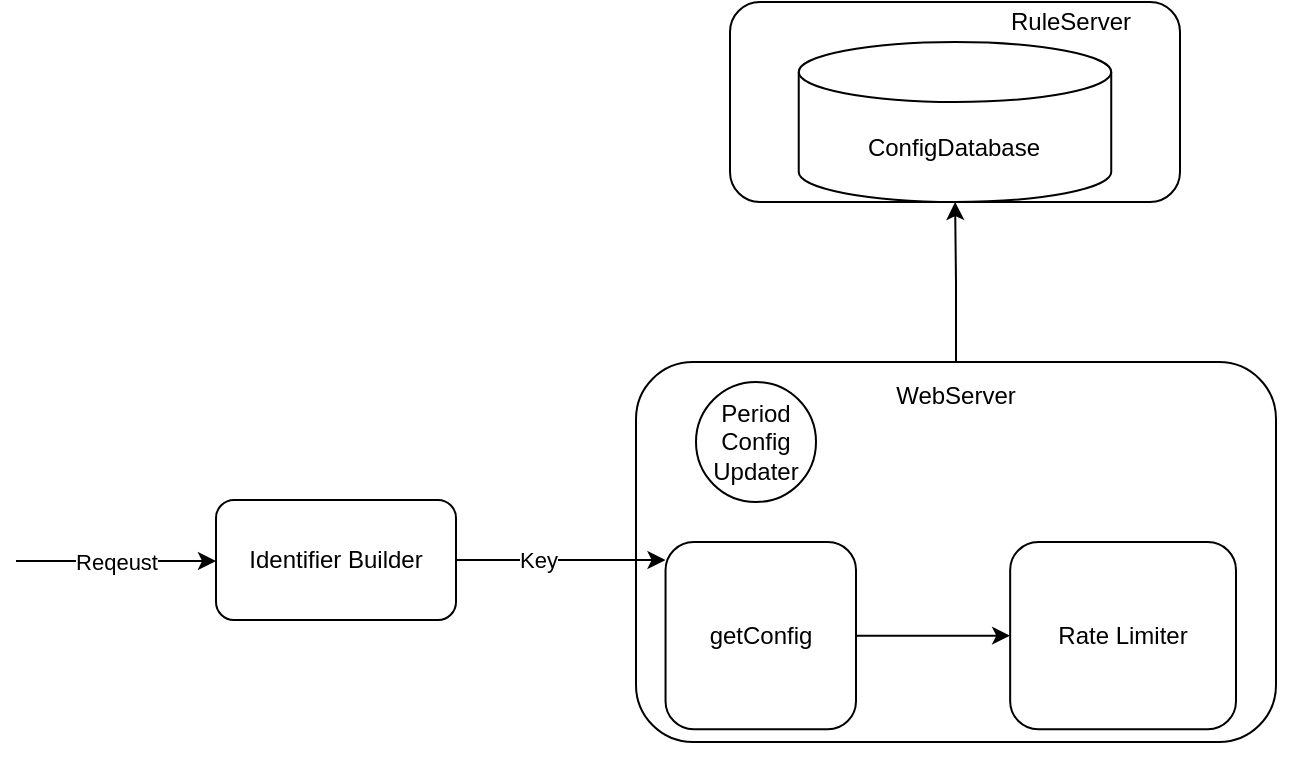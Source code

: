 <mxfile version="14.9.3" type="device"><diagram id="mszhLwODMaisri_iv-cc" name="Page-1"><mxGraphModel dx="1426" dy="769" grid="1" gridSize="10" guides="1" tooltips="1" connect="1" arrows="1" fold="1" page="1" pageScale="1" pageWidth="850" pageHeight="1100" math="0" shadow="0"><root><mxCell id="0"/><mxCell id="1" parent="0"/><mxCell id="dWQUoG1MQRaK1mk6OGOX-38" value="" style="group" vertex="1" connectable="0" parent="1"><mxGeometry x="40" y="80" width="646.37" height="380" as="geometry"/></mxCell><mxCell id="dWQUoG1MQRaK1mk6OGOX-1" value="Identifier Builder" style="rounded=1;whiteSpace=wrap;html=1;" vertex="1" parent="dWQUoG1MQRaK1mk6OGOX-38"><mxGeometry x="100" y="249" width="120" height="60" as="geometry"/></mxCell><mxCell id="dWQUoG1MQRaK1mk6OGOX-4" value="" style="endArrow=classic;html=1;" edge="1" parent="dWQUoG1MQRaK1mk6OGOX-38"><mxGeometry relative="1" as="geometry"><mxPoint y="279.5" as="sourcePoint"/><mxPoint x="100" y="279.5" as="targetPoint"/></mxGeometry></mxCell><mxCell id="dWQUoG1MQRaK1mk6OGOX-5" value="Reqeust" style="edgeLabel;resizable=0;html=1;align=center;verticalAlign=middle;" connectable="0" vertex="1" parent="dWQUoG1MQRaK1mk6OGOX-4"><mxGeometry relative="1" as="geometry"/></mxCell><mxCell id="dWQUoG1MQRaK1mk6OGOX-19" value="" style="group" vertex="1" connectable="0" parent="dWQUoG1MQRaK1mk6OGOX-38"><mxGeometry x="310" y="190" width="320" height="190" as="geometry"/></mxCell><mxCell id="dWQUoG1MQRaK1mk6OGOX-18" value="" style="rounded=1;whiteSpace=wrap;html=1;align=center;" vertex="1" parent="dWQUoG1MQRaK1mk6OGOX-19"><mxGeometry x="-0.001" y="-10.004" width="320" height="190" as="geometry"/></mxCell><mxCell id="dWQUoG1MQRaK1mk6OGOX-8" value="getConfig" style="whiteSpace=wrap;html=1;rounded=1;" vertex="1" parent="dWQUoG1MQRaK1mk6OGOX-19"><mxGeometry x="14.77" y="80" width="95.23" height="93.63" as="geometry"/></mxCell><mxCell id="dWQUoG1MQRaK1mk6OGOX-10" value="Rate Limiter" style="whiteSpace=wrap;html=1;rounded=1;" vertex="1" parent="dWQUoG1MQRaK1mk6OGOX-19"><mxGeometry x="187.08" y="80" width="112.92" height="93.63" as="geometry"/></mxCell><mxCell id="dWQUoG1MQRaK1mk6OGOX-11" value="" style="edgeStyle=orthogonalEdgeStyle;rounded=0;orthogonalLoop=1;jettySize=auto;html=1;" edge="1" parent="dWQUoG1MQRaK1mk6OGOX-19" source="dWQUoG1MQRaK1mk6OGOX-8" target="dWQUoG1MQRaK1mk6OGOX-10"><mxGeometry relative="1" as="geometry"/></mxCell><mxCell id="dWQUoG1MQRaK1mk6OGOX-20" value="WebServer" style="text;html=1;strokeColor=none;fillColor=none;align=center;verticalAlign=middle;whiteSpace=wrap;rounded=0;" vertex="1" parent="dWQUoG1MQRaK1mk6OGOX-19"><mxGeometry x="132.923" y="-10" width="54.154" height="34.545" as="geometry"/></mxCell><mxCell id="dWQUoG1MQRaK1mk6OGOX-31" value="Period&lt;br&gt;Config&lt;br&gt;Updater" style="ellipse;whiteSpace=wrap;html=1;aspect=fixed;" vertex="1" parent="dWQUoG1MQRaK1mk6OGOX-19"><mxGeometry x="30" width="60" height="60" as="geometry"/></mxCell><mxCell id="dWQUoG1MQRaK1mk6OGOX-34" value="" style="edgeStyle=orthogonalEdgeStyle;rounded=0;orthogonalLoop=1;jettySize=auto;html=1;" edge="1" parent="dWQUoG1MQRaK1mk6OGOX-38" source="dWQUoG1MQRaK1mk6OGOX-1" target="dWQUoG1MQRaK1mk6OGOX-8"><mxGeometry relative="1" as="geometry"><Array as="points"><mxPoint x="300" y="279"/><mxPoint x="300" y="279"/></Array></mxGeometry></mxCell><mxCell id="dWQUoG1MQRaK1mk6OGOX-35" value="Key" style="edgeLabel;html=1;align=center;verticalAlign=middle;resizable=0;points=[];" vertex="1" connectable="0" parent="dWQUoG1MQRaK1mk6OGOX-34"><mxGeometry x="-0.217" relative="1" as="geometry"><mxPoint as="offset"/></mxGeometry></mxCell><mxCell id="dWQUoG1MQRaK1mk6OGOX-36" value="" style="group" vertex="1" connectable="0" parent="dWQUoG1MQRaK1mk6OGOX-38"><mxGeometry x="357" width="289.37" height="100" as="geometry"/></mxCell><mxCell id="dWQUoG1MQRaK1mk6OGOX-16" value="" style="rounded=1;whiteSpace=wrap;html=1;" vertex="1" parent="dWQUoG1MQRaK1mk6OGOX-36"><mxGeometry width="225" height="100" as="geometry"/></mxCell><mxCell id="dWQUoG1MQRaK1mk6OGOX-17" value="" style="group" vertex="1" connectable="0" parent="dWQUoG1MQRaK1mk6OGOX-36"><mxGeometry x="64.37" width="225" height="100" as="geometry"/></mxCell><mxCell id="dWQUoG1MQRaK1mk6OGOX-7" value="ConfigDatabase" style="shape=cylinder3;whiteSpace=wrap;html=1;boundedLbl=1;backgroundOutline=1;size=15;" vertex="1" parent="dWQUoG1MQRaK1mk6OGOX-17"><mxGeometry x="-30.0" y="20" width="156.25" height="80" as="geometry"/></mxCell><mxCell id="dWQUoG1MQRaK1mk6OGOX-21" value="RuleServer" style="text;html=1;strokeColor=none;fillColor=none;align=center;verticalAlign=middle;whiteSpace=wrap;rounded=0;" vertex="1" parent="dWQUoG1MQRaK1mk6OGOX-17"><mxGeometry x="93.75" width="25" height="20" as="geometry"/></mxCell><mxCell id="dWQUoG1MQRaK1mk6OGOX-37" value="" style="edgeStyle=orthogonalEdgeStyle;rounded=0;orthogonalLoop=1;jettySize=auto;html=1;" edge="1" parent="dWQUoG1MQRaK1mk6OGOX-38" source="dWQUoG1MQRaK1mk6OGOX-20" target="dWQUoG1MQRaK1mk6OGOX-7"><mxGeometry relative="1" as="geometry"/></mxCell></root></mxGraphModel></diagram></mxfile>